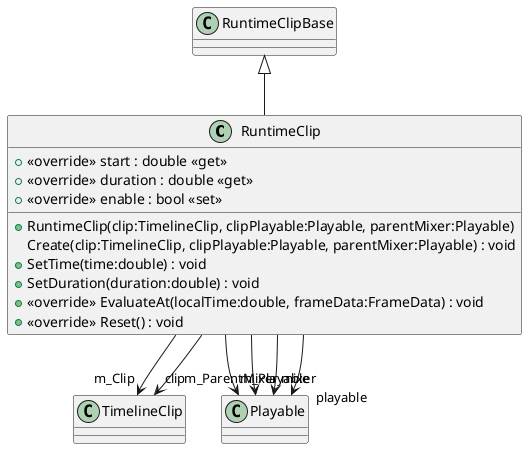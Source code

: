 @startuml
class RuntimeClip {
    + <<override>> start : double <<get>>
    + <<override>> duration : double <<get>>
    + RuntimeClip(clip:TimelineClip, clipPlayable:Playable, parentMixer:Playable)
    Create(clip:TimelineClip, clipPlayable:Playable, parentMixer:Playable) : void
    + <<override>> enable : bool <<set>>
    + SetTime(time:double) : void
    + SetDuration(duration:double) : void
    + <<override>> EvaluateAt(localTime:double, frameData:FrameData) : void
    + <<override>> Reset() : void
}
RuntimeClipBase <|-- RuntimeClip
RuntimeClip --> "m_Clip" TimelineClip
RuntimeClip --> "m_Playable" Playable
RuntimeClip --> "m_ParentMixer" Playable
RuntimeClip --> "clip" TimelineClip
RuntimeClip --> "mixer" Playable
RuntimeClip --> "playable" Playable
@enduml
